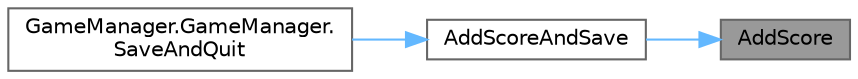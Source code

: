 digraph "AddScore"
{
 // LATEX_PDF_SIZE
  bgcolor="transparent";
  edge [fontname=Helvetica,fontsize=10,labelfontname=Helvetica,labelfontsize=10];
  node [fontname=Helvetica,fontsize=10,shape=box,height=0.2,width=0.4];
  rankdir="RL";
  Node1 [id="Node000001",label="AddScore",height=0.2,width=0.4,color="gray40", fillcolor="grey60", style="filled", fontcolor="black",tooltip="Checks if the score is high enough to be saved and adds it to the array of scores in the correct posi..."];
  Node1 -> Node2 [id="edge5_Node000001_Node000002",dir="back",color="steelblue1",style="solid",tooltip=" "];
  Node2 [id="Node000002",label="AddScoreAndSave",height=0.2,width=0.4,color="grey40", fillcolor="white", style="filled",URL="$class_serialization_1_1_score_data.html#a02238a4e4ab88f5e93908f6dd4c098da",tooltip="Checks if the score is high enough to be saved and adds it to the array of scores in the correct posi..."];
  Node2 -> Node3 [id="edge6_Node000002_Node000003",dir="back",color="steelblue1",style="solid",tooltip=" "];
  Node3 [id="Node000003",label="GameManager.GameManager.\lSaveAndQuit",height=0.2,width=0.4,color="grey40", fillcolor="white", style="filled",URL="$class_game_manager_1_1_game_manager.html#adef25384ad2ee4c9637f3661c1541298",tooltip="Saves the obtained score and returns to the main menu."];
}
